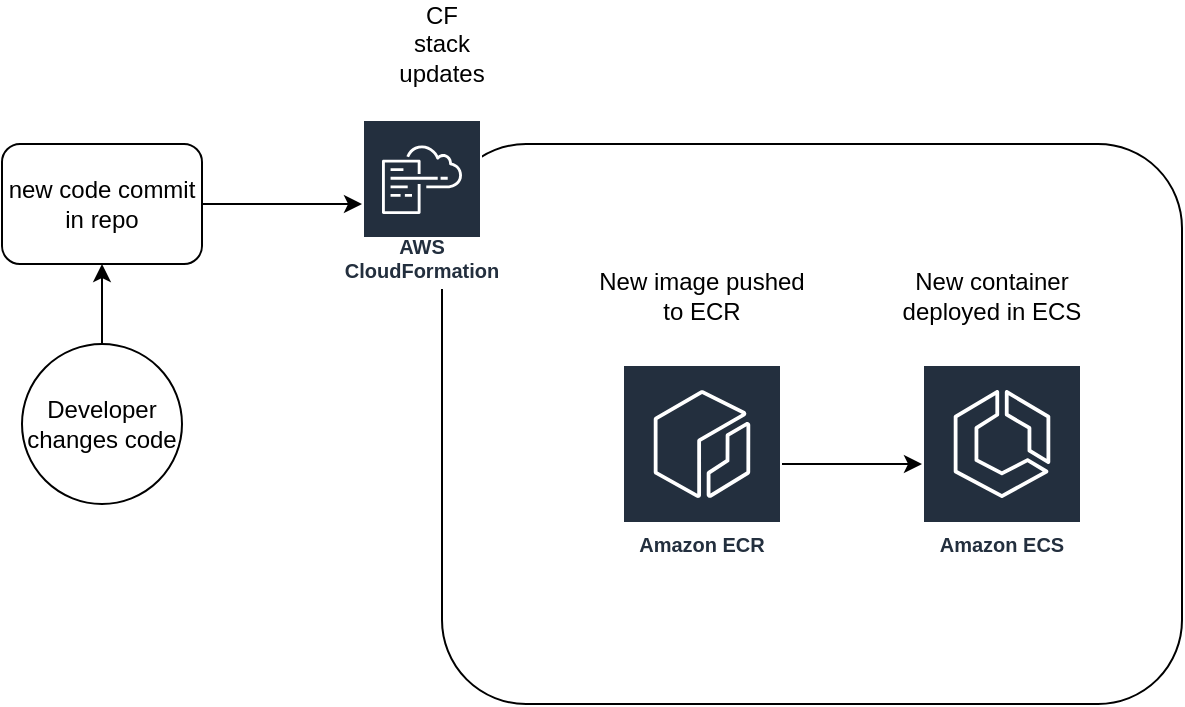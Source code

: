 <mxfile version="13.3.5" type="device"><diagram id="chCSWTogAMRIT4I6Ar1M" name="Page-1"><mxGraphModel dx="1106" dy="783" grid="1" gridSize="10" guides="1" tooltips="1" connect="1" arrows="1" fold="1" page="1" pageScale="1" pageWidth="850" pageHeight="1100" math="0" shadow="0"><root><mxCell id="0"/><mxCell id="1" parent="0"/><mxCell id="WFAQFZE4h8Fa-QJ8_Fm--9" value="" style="rounded=1;whiteSpace=wrap;html=1;" vertex="1" parent="1"><mxGeometry x="380" y="350" width="370" height="280" as="geometry"/></mxCell><mxCell id="WFAQFZE4h8Fa-QJ8_Fm--10" style="edgeStyle=orthogonalEdgeStyle;rounded=0;orthogonalLoop=1;jettySize=auto;html=1;" edge="1" parent="1" source="WFAQFZE4h8Fa-QJ8_Fm--2" target="WFAQFZE4h8Fa-QJ8_Fm--8"><mxGeometry relative="1" as="geometry"/></mxCell><mxCell id="WFAQFZE4h8Fa-QJ8_Fm--2" value="new code commit in repo" style="rounded=1;whiteSpace=wrap;html=1;" vertex="1" parent="1"><mxGeometry x="160" y="350" width="100" height="60" as="geometry"/></mxCell><mxCell id="WFAQFZE4h8Fa-QJ8_Fm--14" style="edgeStyle=orthogonalEdgeStyle;rounded=0;orthogonalLoop=1;jettySize=auto;html=1;" edge="1" parent="1" source="WFAQFZE4h8Fa-QJ8_Fm--3" target="WFAQFZE4h8Fa-QJ8_Fm--4"><mxGeometry relative="1" as="geometry"/></mxCell><mxCell id="WFAQFZE4h8Fa-QJ8_Fm--3" value="Amazon ECR" style="outlineConnect=0;fontColor=#232F3E;gradientColor=none;strokeColor=#ffffff;fillColor=#232F3E;dashed=0;verticalLabelPosition=middle;verticalAlign=bottom;align=center;html=1;whiteSpace=wrap;fontSize=10;fontStyle=1;spacing=3;shape=mxgraph.aws4.productIcon;prIcon=mxgraph.aws4.ecr;" vertex="1" parent="1"><mxGeometry x="470" y="460" width="80" height="100" as="geometry"/></mxCell><mxCell id="WFAQFZE4h8Fa-QJ8_Fm--4" value="Amazon ECS" style="outlineConnect=0;fontColor=#232F3E;gradientColor=none;strokeColor=#ffffff;fillColor=#232F3E;dashed=0;verticalLabelPosition=middle;verticalAlign=bottom;align=center;html=1;whiteSpace=wrap;fontSize=10;fontStyle=1;spacing=3;shape=mxgraph.aws4.productIcon;prIcon=mxgraph.aws4.ecs;" vertex="1" parent="1"><mxGeometry x="620" y="460" width="80" height="100" as="geometry"/></mxCell><mxCell id="WFAQFZE4h8Fa-QJ8_Fm--11" style="edgeStyle=orthogonalEdgeStyle;rounded=0;orthogonalLoop=1;jettySize=auto;html=1;entryX=0.5;entryY=1;entryDx=0;entryDy=0;" edge="1" parent="1" source="WFAQFZE4h8Fa-QJ8_Fm--7" target="WFAQFZE4h8Fa-QJ8_Fm--2"><mxGeometry relative="1" as="geometry"/></mxCell><mxCell id="WFAQFZE4h8Fa-QJ8_Fm--7" value="Developer changes code" style="ellipse;whiteSpace=wrap;html=1;aspect=fixed;" vertex="1" parent="1"><mxGeometry x="170" y="450" width="80" height="80" as="geometry"/></mxCell><mxCell id="WFAQFZE4h8Fa-QJ8_Fm--8" value="AWS CloudFormation" style="outlineConnect=0;fontColor=#232F3E;gradientColor=none;strokeColor=#ffffff;fillColor=#232F3E;dashed=0;verticalLabelPosition=middle;verticalAlign=bottom;align=center;html=1;whiteSpace=wrap;fontSize=10;fontStyle=1;spacing=3;shape=mxgraph.aws4.productIcon;prIcon=mxgraph.aws4.cloudformation;" vertex="1" parent="1"><mxGeometry x="340" y="337.5" width="60" height="85" as="geometry"/></mxCell><mxCell id="WFAQFZE4h8Fa-QJ8_Fm--12" value="CF stack updates" style="text;html=1;strokeColor=none;fillColor=none;align=center;verticalAlign=middle;whiteSpace=wrap;rounded=0;" vertex="1" parent="1"><mxGeometry x="360" y="290" width="40" height="20" as="geometry"/></mxCell><mxCell id="WFAQFZE4h8Fa-QJ8_Fm--15" value="New image pushed to ECR" style="text;html=1;strokeColor=none;fillColor=none;align=center;verticalAlign=middle;whiteSpace=wrap;rounded=0;" vertex="1" parent="1"><mxGeometry x="455" y="402.5" width="110" height="47.5" as="geometry"/></mxCell><mxCell id="WFAQFZE4h8Fa-QJ8_Fm--18" value="New container deployed in ECS" style="text;html=1;strokeColor=none;fillColor=none;align=center;verticalAlign=middle;whiteSpace=wrap;rounded=0;" vertex="1" parent="1"><mxGeometry x="600" y="402.5" width="110" height="47.5" as="geometry"/></mxCell></root></mxGraphModel></diagram></mxfile>